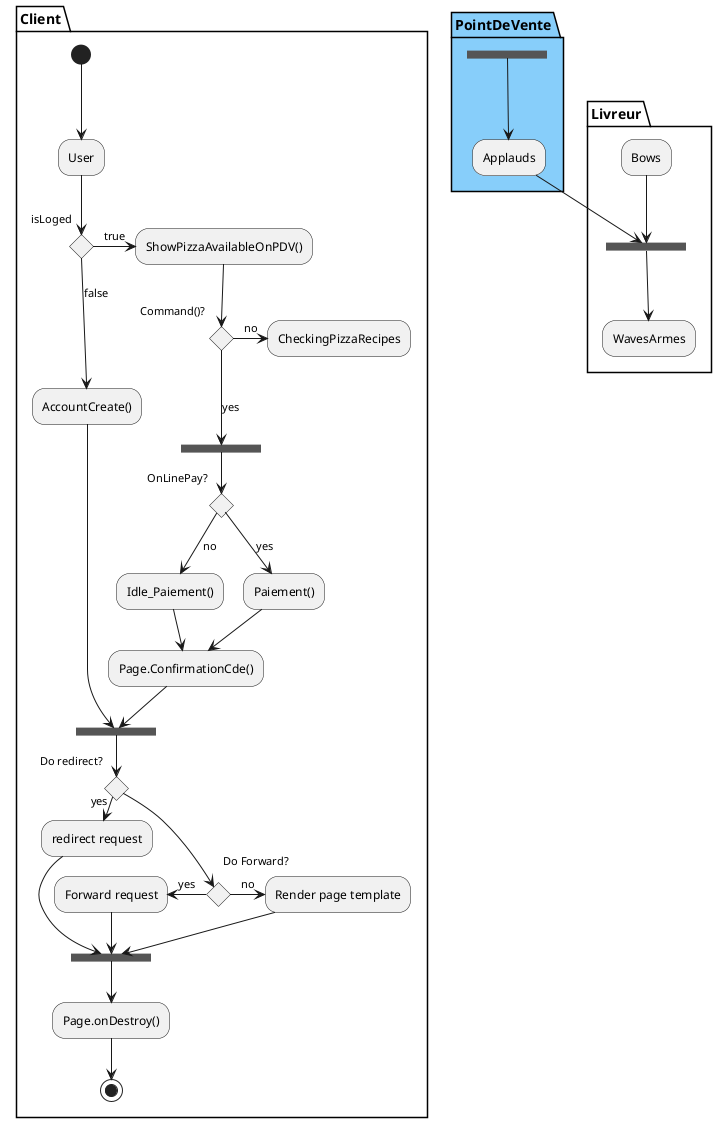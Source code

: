 @startuml
/'
http://plantuml.com/fr/activity-diagram-legacy
https://github.com/NanroYahel/P4_Analyse-besoins-pizzerias/blob/master/Livrables/OC%20PIZZA.pdf
'/
partition Client {
  (*) --> "User"
if "isLoged" then
  ->[true] "ShowPizzaAvailableOnPDV()"

  if "Command()?" then
   ->[no] "CheckingPizzaRecipes"
   else
      -->[yes] ===ORDERING===
     endif

     if "OnLinePay?" then
   	-->[yes] "Paiement()"
   	--> "Page.ConfirmationCde()" as render
   	--> ===PREPARE_ORDER===
     else
   	-->[no] "Idle_Paiement()"
   	--> render
     endif

   else
     -->[false] "AccountCreate()"
     --> ===PREPARE_ORDER===
   endif

   if "Do redirect?" then
    ->[yes] "redirect request"
    --> ==BEFORE_DESTROY===
   else
    if "Do Forward?" then
     -left->[yes] "Forward request"
     --> ==BEFORE_DESTROY===
    else
     -right->[no] "Render page template"
     --> ==BEFORE_DESTROY===
    endif
   endif

   --> "Page.onDestroy()"
   -->(*)
}

partition PointDeVente #LightSkyBlue {
  === S1 === --> Applauds
}

partition Livreur {
  Bows --> === S2 ===
  --> WavesArmes
  Applauds --> === S2 ===
}



/'(*)  --> "check input"
If "input is verbose" then
--> [Yes] "turn on verbosity"
--> "run command"
else
--> "run command"
Endif
-->(*)

partition Conductor {
  (*) --> "Climbs on Platform"
  --> === S1 ===
  --> Bows
}

partition Audience #LightSkyBlue {
  === S1 === --> Applauds
}

partition Conductor {
  Bows --> === S2 ===
  --> WavesArmes
  Applauds --> === S2 ===
}

partition Orchestra #CCCCEE {
  WavesArmes --> Introduction
  --> "Play music"
}'/
@enduml